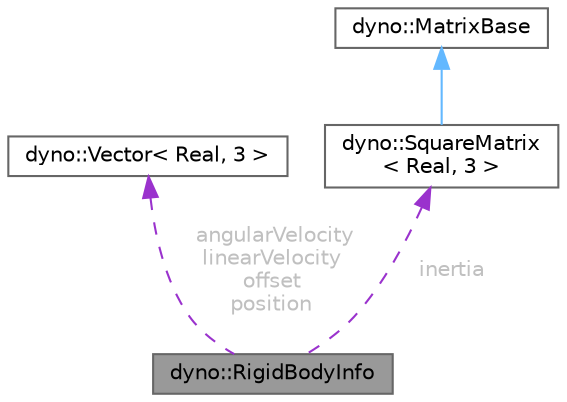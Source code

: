 digraph "dyno::RigidBodyInfo"
{
 // LATEX_PDF_SIZE
  bgcolor="transparent";
  edge [fontname=Helvetica,fontsize=10,labelfontname=Helvetica,labelfontsize=10];
  node [fontname=Helvetica,fontsize=10,shape=box,height=0.2,width=0.4];
  Node1 [id="Node000001",label="dyno::RigidBodyInfo",height=0.2,width=0.4,color="gray40", fillcolor="grey60", style="filled", fontcolor="black",tooltip=" "];
  Node2 -> Node1 [id="edge1_Node000001_Node000002",dir="back",color="darkorchid3",style="dashed",tooltip=" ",label=" angularVelocity\nlinearVelocity\noffset\nposition",fontcolor="grey" ];
  Node2 [id="Node000002",label="dyno::Vector\< Real, 3 \>",height=0.2,width=0.4,color="gray40", fillcolor="white", style="filled",URL="$classdyno_1_1_vector.html",tooltip=" "];
  Node3 -> Node1 [id="edge2_Node000001_Node000003",dir="back",color="darkorchid3",style="dashed",tooltip=" ",label=" inertia",fontcolor="grey" ];
  Node3 [id="Node000003",label="dyno::SquareMatrix\l\< Real, 3 \>",height=0.2,width=0.4,color="gray40", fillcolor="white", style="filled",URL="$classdyno_1_1_square_matrix.html",tooltip=" "];
  Node4 -> Node3 [id="edge3_Node000003_Node000004",dir="back",color="steelblue1",style="solid",tooltip=" "];
  Node4 [id="Node000004",label="dyno::MatrixBase",height=0.2,width=0.4,color="gray40", fillcolor="white", style="filled",URL="$classdyno_1_1_matrix_base.html",tooltip=" "];
}
